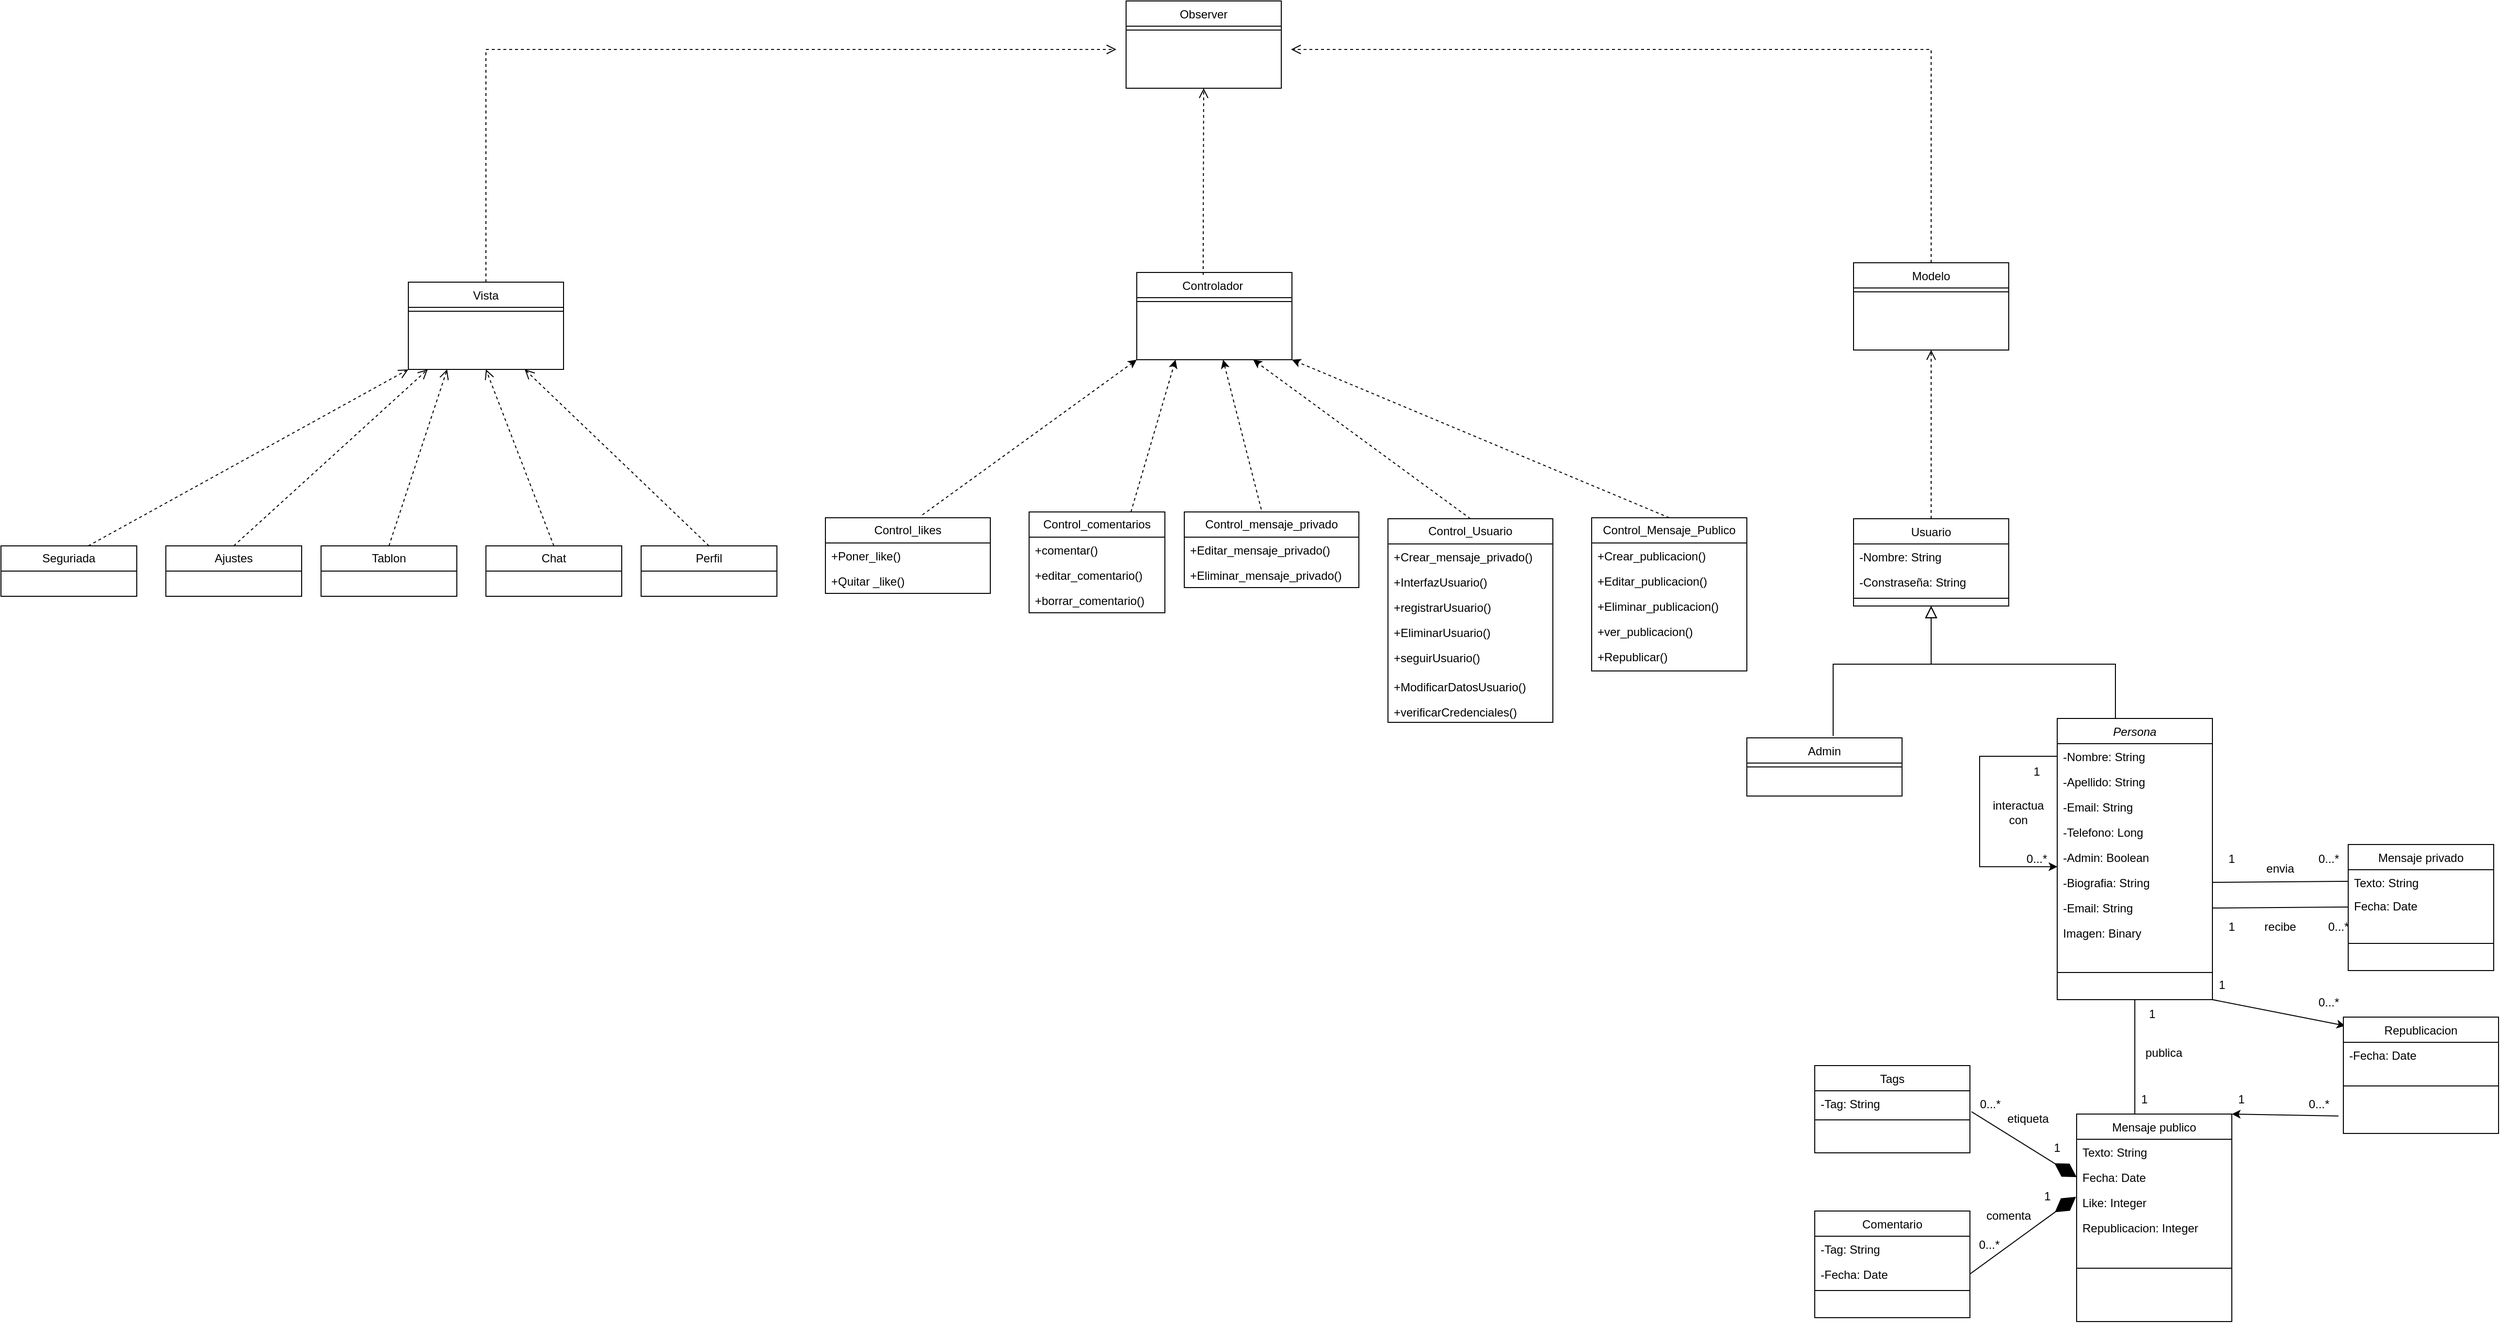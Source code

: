 <mxfile version="21.3.8" type="google">
  <diagram name="Página-1" id="mJh-G_C4_hxRGMQ1LoT5">
    <mxGraphModel grid="1" page="1" gridSize="10" guides="1" tooltips="1" connect="1" arrows="1" fold="1" pageScale="1" pageWidth="827" pageHeight="1169" math="0" shadow="0">
      <root>
        <mxCell id="0" />
        <mxCell id="1" parent="0" />
        <mxCell id="_UQvhlnsIPJq8ZYPG_fb-2" style="rounded=0;orthogonalLoop=1;jettySize=auto;html=1;startArrow=classic;startFill=1;endArrow=none;endFill=0;dashed=1;" edge="1" parent="1" target="my_kkLxKHLTlXuXmod3Y-32">
          <mxGeometry relative="1" as="geometry">
            <mxPoint x="1110" y="-770" as="sourcePoint" />
          </mxGeometry>
        </mxCell>
        <mxCell id="1UPbLHoVu07urVqdPmsa-1" value="Controlador " style="swimlane;fontStyle=0;align=center;verticalAlign=top;childLayout=stackLayout;horizontal=1;startSize=26;horizontalStack=0;resizeParent=1;resizeLast=0;collapsible=1;marginBottom=0;rounded=0;shadow=0;strokeWidth=1;" vertex="1" parent="1">
          <mxGeometry x="1021" y="-860" width="160" height="90" as="geometry">
            <mxRectangle x="580" y="-320" width="160" height="26" as="alternateBounds" />
          </mxGeometry>
        </mxCell>
        <mxCell id="1UPbLHoVu07urVqdPmsa-4" value="" style="line;html=1;strokeWidth=1;align=left;verticalAlign=middle;spacingTop=-1;spacingLeft=3;spacingRight=3;rotatable=0;labelPosition=right;points=[];portConstraint=eastwest;" vertex="1" parent="1UPbLHoVu07urVqdPmsa-1">
          <mxGeometry y="26" width="160" height="8" as="geometry" />
        </mxCell>
        <mxCell id="1UPbLHoVu07urVqdPmsa-5" value="Modelo" style="swimlane;fontStyle=0;align=center;verticalAlign=top;childLayout=stackLayout;horizontal=1;startSize=26;horizontalStack=0;resizeParent=1;resizeLast=0;collapsible=1;marginBottom=0;rounded=0;shadow=0;strokeWidth=1;" vertex="1" parent="1">
          <mxGeometry x="1760" y="-870" width="160" height="90" as="geometry">
            <mxRectangle x="320" y="-320" width="160" height="26" as="alternateBounds" />
          </mxGeometry>
        </mxCell>
        <mxCell id="1UPbLHoVu07urVqdPmsa-8" value="" style="line;html=1;strokeWidth=1;align=left;verticalAlign=middle;spacingTop=-1;spacingLeft=3;spacingRight=3;rotatable=0;labelPosition=right;points=[];portConstraint=eastwest;" vertex="1" parent="1UPbLHoVu07urVqdPmsa-5">
          <mxGeometry y="26" width="160" height="8" as="geometry" />
        </mxCell>
        <mxCell id="q9EmKfXzJTqXkolpjUYO-2" value="Vista" style="swimlane;fontStyle=0;align=center;verticalAlign=top;childLayout=stackLayout;horizontal=1;startSize=26;horizontalStack=0;resizeParent=1;resizeLast=0;collapsible=1;marginBottom=0;rounded=0;shadow=0;strokeWidth=1;" vertex="1" parent="1">
          <mxGeometry x="270" y="-850" width="160" height="90" as="geometry">
            <mxRectangle x="550" y="140" width="160" height="26" as="alternateBounds" />
          </mxGeometry>
        </mxCell>
        <mxCell id="q9EmKfXzJTqXkolpjUYO-5" value="" style="line;html=1;strokeWidth=1;align=left;verticalAlign=middle;spacingTop=-1;spacingLeft=3;spacingRight=3;rotatable=0;labelPosition=right;points=[];portConstraint=eastwest;" vertex="1" parent="q9EmKfXzJTqXkolpjUYO-2">
          <mxGeometry y="26" width="160" height="8" as="geometry" />
        </mxCell>
        <mxCell id="1UPbLHoVu07urVqdPmsa-16" value="Tablon" style="swimlane;fontStyle=0;childLayout=stackLayout;horizontal=1;startSize=26;fillColor=none;horizontalStack=0;resizeParent=1;resizeParentMax=0;resizeLast=0;collapsible=1;marginBottom=0;whiteSpace=wrap;html=1;" vertex="1" parent="1">
          <mxGeometry x="180" y="-578" width="140" height="52" as="geometry" />
        </mxCell>
        <mxCell id="1UPbLHoVu07urVqdPmsa-20" value="Chat" style="swimlane;fontStyle=0;childLayout=stackLayout;horizontal=1;startSize=26;fillColor=none;horizontalStack=0;resizeParent=1;resizeParentMax=0;resizeLast=0;collapsible=1;marginBottom=0;whiteSpace=wrap;html=1;" vertex="1" parent="1">
          <mxGeometry x="350" y="-578" width="140" height="52" as="geometry" />
        </mxCell>
        <mxCell id="1UPbLHoVu07urVqdPmsa-24" value="Perfil" style="swimlane;fontStyle=0;childLayout=stackLayout;horizontal=1;startSize=26;fillColor=none;horizontalStack=0;resizeParent=1;resizeParentMax=0;resizeLast=0;collapsible=1;marginBottom=0;whiteSpace=wrap;html=1;" vertex="1" parent="1">
          <mxGeometry x="510" y="-578" width="140" height="52" as="geometry" />
        </mxCell>
        <mxCell id="1UPbLHoVu07urVqdPmsa-28" value="" style="html=1;verticalAlign=bottom;endArrow=open;dashed=1;endSize=8;elbow=vertical;rounded=0;exitX=0.5;exitY=0;exitDx=0;exitDy=0;entryX=0.75;entryY=1;entryDx=0;entryDy=0;" edge="1" parent="1" source="1UPbLHoVu07urVqdPmsa-24" target="q9EmKfXzJTqXkolpjUYO-2">
          <mxGeometry x="-0.05" y="-11" relative="1" as="geometry">
            <mxPoint x="710" y="-590" as="sourcePoint" />
            <mxPoint x="360" y="-760" as="targetPoint" />
            <mxPoint as="offset" />
          </mxGeometry>
        </mxCell>
        <mxCell id="1UPbLHoVu07urVqdPmsa-29" value="" style="html=1;verticalAlign=bottom;endArrow=open;dashed=1;endSize=8;elbow=vertical;rounded=0;exitX=0.5;exitY=0;exitDx=0;exitDy=0;entryX=0.25;entryY=1;entryDx=0;entryDy=0;" edge="1" parent="1" source="1UPbLHoVu07urVqdPmsa-16" target="q9EmKfXzJTqXkolpjUYO-2">
          <mxGeometry relative="1" as="geometry">
            <mxPoint x="710" y="-590" as="sourcePoint" />
            <mxPoint x="340" y="-760" as="targetPoint" />
          </mxGeometry>
        </mxCell>
        <mxCell id="1UPbLHoVu07urVqdPmsa-30" value="" style="html=1;verticalAlign=bottom;endArrow=open;dashed=1;endSize=8;elbow=vertical;rounded=0;entryX=0.5;entryY=1;entryDx=0;entryDy=0;exitX=0.5;exitY=0;exitDx=0;exitDy=0;" edge="1" parent="1" source="1UPbLHoVu07urVqdPmsa-20" target="q9EmKfXzJTqXkolpjUYO-2">
          <mxGeometry relative="1" as="geometry">
            <mxPoint x="710" y="-590" as="sourcePoint" />
            <mxPoint x="630" y="-590" as="targetPoint" />
          </mxGeometry>
        </mxCell>
        <mxCell id="1UPbLHoVu07urVqdPmsa-31" value="Ajustes" style="swimlane;fontStyle=0;childLayout=stackLayout;horizontal=1;startSize=26;fillColor=none;horizontalStack=0;resizeParent=1;resizeParentMax=0;resizeLast=0;collapsible=1;marginBottom=0;whiteSpace=wrap;html=1;" vertex="1" parent="1">
          <mxGeometry x="20" y="-578" width="140" height="52" as="geometry" />
        </mxCell>
        <mxCell id="1UPbLHoVu07urVqdPmsa-35" value="" style="html=1;verticalAlign=bottom;endArrow=open;dashed=1;endSize=8;elbow=vertical;rounded=0;exitX=0.5;exitY=0;exitDx=0;exitDy=0;" edge="1" parent="1" source="1UPbLHoVu07urVqdPmsa-31">
          <mxGeometry x="0.0" relative="1" as="geometry">
            <mxPoint x="710" y="-590" as="sourcePoint" />
            <mxPoint x="290" y="-760" as="targetPoint" />
            <mxPoint as="offset" />
          </mxGeometry>
        </mxCell>
        <mxCell id="1UPbLHoVu07urVqdPmsa-115" value="Usuario" style="swimlane;fontStyle=0;align=center;verticalAlign=top;childLayout=stackLayout;horizontal=1;startSize=26;horizontalStack=0;resizeParent=1;resizeLast=0;collapsible=1;marginBottom=0;rounded=0;shadow=0;strokeWidth=1;" vertex="1" parent="1">
          <mxGeometry x="1760" y="-606" width="160" height="90" as="geometry">
            <mxRectangle x="550" y="140" width="160" height="26" as="alternateBounds" />
          </mxGeometry>
        </mxCell>
        <mxCell id="1UPbLHoVu07urVqdPmsa-116" value="-Nombre: String" style="text;align=left;verticalAlign=top;spacingLeft=4;spacingRight=4;overflow=hidden;rotatable=0;points=[[0,0.5],[1,0.5]];portConstraint=eastwest;" vertex="1" parent="1UPbLHoVu07urVqdPmsa-115">
          <mxGeometry y="26" width="160" height="26" as="geometry" />
        </mxCell>
        <mxCell id="1UPbLHoVu07urVqdPmsa-117" value="-Constraseña: String" style="text;align=left;verticalAlign=top;spacingLeft=4;spacingRight=4;overflow=hidden;rotatable=0;points=[[0,0.5],[1,0.5]];portConstraint=eastwest;rounded=0;shadow=0;html=0;" vertex="1" parent="1UPbLHoVu07urVqdPmsa-115">
          <mxGeometry y="52" width="160" height="26" as="geometry" />
        </mxCell>
        <mxCell id="1UPbLHoVu07urVqdPmsa-118" value="" style="line;html=1;strokeWidth=1;align=left;verticalAlign=middle;spacingTop=-1;spacingLeft=3;spacingRight=3;rotatable=0;labelPosition=right;points=[];portConstraint=eastwest;" vertex="1" parent="1UPbLHoVu07urVqdPmsa-115">
          <mxGeometry y="78" width="160" height="8" as="geometry" />
        </mxCell>
        <mxCell id="1UPbLHoVu07urVqdPmsa-120" value="" style="html=1;verticalAlign=bottom;endArrow=open;dashed=1;endSize=8;edgeStyle=elbowEdgeStyle;elbow=vertical;curved=0;rounded=0;exitX=0.5;exitY=0;exitDx=0;exitDy=0;" edge="1" parent="1" source="1UPbLHoVu07urVqdPmsa-115">
          <mxGeometry relative="1" as="geometry">
            <mxPoint x="1600" y="-540" as="sourcePoint" />
            <mxPoint x="1840" y="-780" as="targetPoint" />
          </mxGeometry>
        </mxCell>
        <mxCell id="sgyqIZspEKLemj1IkqvJ-2" style="rounded=0;orthogonalLoop=1;jettySize=auto;html=1;exitX=1;exitY=1;exitDx=0;exitDy=0;entryX=0.013;entryY=0.075;entryDx=0;entryDy=0;entryPerimeter=0;" edge="1" parent="1" source="1UPbLHoVu07urVqdPmsa-121" target="1UPbLHoVu07urVqdPmsa-175">
          <mxGeometry relative="1" as="geometry" />
        </mxCell>
        <mxCell id="jJyeZY-O7vn-Lm1w7ied-1" style="edgeStyle=orthogonalEdgeStyle;rounded=0;orthogonalLoop=1;jettySize=auto;html=1;exitX=0.5;exitY=1;exitDx=0;exitDy=0;entryX=0.375;entryY=0.009;entryDx=0;entryDy=0;entryPerimeter=0;endArrow=none;endFill=0;" edge="1" parent="1" source="1UPbLHoVu07urVqdPmsa-121" target="1UPbLHoVu07urVqdPmsa-166">
          <mxGeometry relative="1" as="geometry" />
        </mxCell>
        <mxCell id="1UPbLHoVu07urVqdPmsa-121" value="Persona" style="swimlane;fontStyle=2;align=center;verticalAlign=top;childLayout=stackLayout;horizontal=1;startSize=26;horizontalStack=0;resizeParent=1;resizeLast=0;collapsible=1;marginBottom=0;rounded=0;shadow=0;strokeWidth=1;" vertex="1" parent="1">
          <mxGeometry x="1970" y="-400" width="160" height="290" as="geometry">
            <mxRectangle x="1161" y="256" width="160" height="26" as="alternateBounds" />
          </mxGeometry>
        </mxCell>
        <mxCell id="1UPbLHoVu07urVqdPmsa-122" style="edgeStyle=orthogonalEdgeStyle;rounded=0;orthogonalLoop=1;jettySize=auto;html=1;exitX=0;exitY=0.5;exitDx=0;exitDy=0;entryX=0.001;entryY=0.88;entryDx=0;entryDy=0;entryPerimeter=0;" edge="1" parent="1UPbLHoVu07urVqdPmsa-121" source="1UPbLHoVu07urVqdPmsa-123" target="1UPbLHoVu07urVqdPmsa-127">
          <mxGeometry relative="1" as="geometry">
            <mxPoint x="-81" y="164" as="targetPoint" />
            <Array as="points">
              <mxPoint x="-80" y="39" />
              <mxPoint x="-80" y="153" />
            </Array>
          </mxGeometry>
        </mxCell>
        <mxCell id="1UPbLHoVu07urVqdPmsa-123" value="-Nombre: String" style="text;align=left;verticalAlign=top;spacingLeft=4;spacingRight=4;overflow=hidden;rotatable=0;points=[[0,0.5],[1,0.5]];portConstraint=eastwest;" vertex="1" parent="1UPbLHoVu07urVqdPmsa-121">
          <mxGeometry y="26" width="160" height="26" as="geometry" />
        </mxCell>
        <mxCell id="1UPbLHoVu07urVqdPmsa-124" value="-Apellido: String" style="text;align=left;verticalAlign=top;spacingLeft=4;spacingRight=4;overflow=hidden;rotatable=0;points=[[0,0.5],[1,0.5]];portConstraint=eastwest;rounded=0;shadow=0;html=0;" vertex="1" parent="1UPbLHoVu07urVqdPmsa-121">
          <mxGeometry y="52" width="160" height="26" as="geometry" />
        </mxCell>
        <mxCell id="1UPbLHoVu07urVqdPmsa-125" value="-Email: String" style="text;align=left;verticalAlign=top;spacingLeft=4;spacingRight=4;overflow=hidden;rotatable=0;points=[[0,0.5],[1,0.5]];portConstraint=eastwest;rounded=0;shadow=0;html=0;" vertex="1" parent="1UPbLHoVu07urVqdPmsa-121">
          <mxGeometry y="78" width="160" height="26" as="geometry" />
        </mxCell>
        <mxCell id="1UPbLHoVu07urVqdPmsa-126" value="-Telefono: Long" style="text;align=left;verticalAlign=top;spacingLeft=4;spacingRight=4;overflow=hidden;rotatable=0;points=[[0,0.5],[1,0.5]];portConstraint=eastwest;rounded=0;shadow=0;html=0;" vertex="1" parent="1UPbLHoVu07urVqdPmsa-121">
          <mxGeometry y="104" width="160" height="26" as="geometry" />
        </mxCell>
        <mxCell id="1UPbLHoVu07urVqdPmsa-127" value="-Admin: Boolean" style="text;align=left;verticalAlign=top;spacingLeft=4;spacingRight=4;overflow=hidden;rotatable=0;points=[[0,0.5],[1,0.5]];portConstraint=eastwest;rounded=0;shadow=0;html=0;" vertex="1" parent="1UPbLHoVu07urVqdPmsa-121">
          <mxGeometry y="130" width="160" height="26" as="geometry" />
        </mxCell>
        <mxCell id="1UPbLHoVu07urVqdPmsa-128" value="-Biografia: String" style="text;align=left;verticalAlign=top;spacingLeft=4;spacingRight=4;overflow=hidden;rotatable=0;points=[[0,0.5],[1,0.5]];portConstraint=eastwest;rounded=0;shadow=0;html=0;" vertex="1" parent="1UPbLHoVu07urVqdPmsa-121">
          <mxGeometry y="156" width="160" height="26" as="geometry" />
        </mxCell>
        <mxCell id="1UPbLHoVu07urVqdPmsa-129" value="-Email: String" style="text;align=left;verticalAlign=top;spacingLeft=4;spacingRight=4;overflow=hidden;rotatable=0;points=[[0,0.5],[1,0.5]];portConstraint=eastwest;rounded=0;shadow=0;html=0;" vertex="1" parent="1UPbLHoVu07urVqdPmsa-121">
          <mxGeometry y="182" width="160" height="26" as="geometry" />
        </mxCell>
        <mxCell id="1UPbLHoVu07urVqdPmsa-130" value="Imagen: Binary" style="text;align=left;verticalAlign=top;spacingLeft=4;spacingRight=4;overflow=hidden;rotatable=0;points=[[0,0.5],[1,0.5]];portConstraint=eastwest;rounded=0;shadow=0;html=0;" vertex="1" parent="1UPbLHoVu07urVqdPmsa-121">
          <mxGeometry y="208" width="160" height="26" as="geometry" />
        </mxCell>
        <mxCell id="1UPbLHoVu07urVqdPmsa-131" value="" style="line;html=1;strokeWidth=1;align=left;verticalAlign=middle;spacingTop=-1;spacingLeft=3;spacingRight=3;rotatable=0;labelPosition=right;points=[];portConstraint=eastwest;" vertex="1" parent="1UPbLHoVu07urVqdPmsa-121">
          <mxGeometry y="234" width="160" height="56" as="geometry" />
        </mxCell>
        <mxCell id="1UPbLHoVu07urVqdPmsa-132" value="Admin" style="swimlane;fontStyle=0;align=center;verticalAlign=top;childLayout=stackLayout;horizontal=1;startSize=26;horizontalStack=0;resizeParent=1;resizeLast=0;collapsible=1;marginBottom=0;rounded=0;shadow=0;strokeWidth=1;" vertex="1" parent="1">
          <mxGeometry x="1650" y="-380" width="160" height="60" as="geometry">
            <mxRectangle x="810" y="270" width="160" height="26" as="alternateBounds" />
          </mxGeometry>
        </mxCell>
        <mxCell id="1UPbLHoVu07urVqdPmsa-133" value="" style="line;html=1;strokeWidth=1;align=left;verticalAlign=middle;spacingTop=-1;spacingLeft=3;spacingRight=3;rotatable=0;labelPosition=right;points=[];portConstraint=eastwest;" vertex="1" parent="1UPbLHoVu07urVqdPmsa-132">
          <mxGeometry y="26" width="160" height="8" as="geometry" />
        </mxCell>
        <mxCell id="1UPbLHoVu07urVqdPmsa-134" value="" style="endArrow=block;endSize=10;endFill=0;shadow=0;strokeWidth=1;rounded=0;edgeStyle=elbowEdgeStyle;elbow=vertical;" edge="1" parent="1">
          <mxGeometry width="160" relative="1" as="geometry">
            <mxPoint x="2030" y="-400" as="sourcePoint" />
            <mxPoint x="1840" y="-516" as="targetPoint" />
            <Array as="points">
              <mxPoint x="1940" y="-456" />
            </Array>
          </mxGeometry>
        </mxCell>
        <mxCell id="1UPbLHoVu07urVqdPmsa-135" value="" style="endArrow=block;endSize=10;endFill=0;shadow=0;strokeWidth=1;rounded=0;edgeStyle=elbowEdgeStyle;elbow=vertical;exitX=0.556;exitY=-0.033;exitDx=0;exitDy=0;exitPerimeter=0;" edge="1" parent="1" source="1UPbLHoVu07urVqdPmsa-132">
          <mxGeometry width="160" relative="1" as="geometry">
            <mxPoint x="1740" y="-386" as="sourcePoint" />
            <mxPoint x="1840" y="-516" as="targetPoint" />
            <Array as="points">
              <mxPoint x="1800" y="-456" />
            </Array>
          </mxGeometry>
        </mxCell>
        <mxCell id="1UPbLHoVu07urVqdPmsa-136" value="interactua con" style="text;html=1;strokeColor=none;fillColor=none;align=center;verticalAlign=middle;whiteSpace=wrap;rounded=0;" vertex="1" parent="1">
          <mxGeometry x="1900" y="-318" width="60" height="30" as="geometry" />
        </mxCell>
        <mxCell id="1UPbLHoVu07urVqdPmsa-137" value="0...*" style="text;html=1;strokeColor=none;fillColor=none;align=center;verticalAlign=middle;whiteSpace=wrap;rounded=0;" vertex="1" parent="1">
          <mxGeometry x="1919" y="-270" width="60" height="30" as="geometry" />
        </mxCell>
        <mxCell id="1UPbLHoVu07urVqdPmsa-138" value="1" style="text;html=1;strokeColor=none;fillColor=none;align=center;verticalAlign=middle;whiteSpace=wrap;rounded=0;" vertex="1" parent="1">
          <mxGeometry x="1919" y="-360" width="60" height="30" as="geometry" />
        </mxCell>
        <mxCell id="1UPbLHoVu07urVqdPmsa-156" value="Mensaje privado" style="swimlane;fontStyle=0;align=center;verticalAlign=top;childLayout=stackLayout;horizontal=1;startSize=26;horizontalStack=0;resizeParent=1;resizeLast=0;collapsible=1;marginBottom=0;rounded=0;shadow=0;strokeWidth=1;" vertex="1" parent="1">
          <mxGeometry x="2270" y="-270" width="150" height="130" as="geometry">
            <mxRectangle x="130" y="380" width="160" height="26" as="alternateBounds" />
          </mxGeometry>
        </mxCell>
        <mxCell id="1UPbLHoVu07urVqdPmsa-157" value="Texto: String" style="text;align=left;verticalAlign=top;spacingLeft=4;spacingRight=4;overflow=hidden;rotatable=0;points=[[0,0.5],[1,0.5]];portConstraint=eastwest;" vertex="1" parent="1UPbLHoVu07urVqdPmsa-156">
          <mxGeometry y="26" width="150" height="24" as="geometry" />
        </mxCell>
        <mxCell id="1UPbLHoVu07urVqdPmsa-158" value="Fecha: Date" style="text;align=left;verticalAlign=top;spacingLeft=4;spacingRight=4;overflow=hidden;rotatable=0;points=[[0,0.5],[1,0.5]];portConstraint=eastwest;" vertex="1" parent="1UPbLHoVu07urVqdPmsa-156">
          <mxGeometry y="50" width="150" height="24" as="geometry" />
        </mxCell>
        <mxCell id="1UPbLHoVu07urVqdPmsa-159" value="" style="line;html=1;strokeWidth=1;align=left;verticalAlign=middle;spacingTop=-1;spacingLeft=3;spacingRight=3;rotatable=0;labelPosition=right;points=[];portConstraint=eastwest;" vertex="1" parent="1UPbLHoVu07urVqdPmsa-156">
          <mxGeometry y="74" width="150" height="56" as="geometry" />
        </mxCell>
        <mxCell id="1UPbLHoVu07urVqdPmsa-161" value="1" style="text;html=1;strokeColor=none;fillColor=none;align=center;verticalAlign=middle;whiteSpace=wrap;rounded=0;" vertex="1" parent="1">
          <mxGeometry x="2120" y="-270" width="60" height="30" as="geometry" />
        </mxCell>
        <mxCell id="1UPbLHoVu07urVqdPmsa-165" value="0...*" style="text;html=1;strokeColor=none;fillColor=none;align=center;verticalAlign=middle;whiteSpace=wrap;rounded=0;" vertex="1" parent="1">
          <mxGeometry x="2220" y="-270" width="60" height="30" as="geometry" />
        </mxCell>
        <mxCell id="sgyqIZspEKLemj1IkqvJ-3" style="rounded=0;orthogonalLoop=1;jettySize=auto;html=1;entryX=1;entryY=0;entryDx=0;entryDy=0;" edge="1" parent="1" target="1UPbLHoVu07urVqdPmsa-166">
          <mxGeometry relative="1" as="geometry">
            <mxPoint x="2260" y="10" as="sourcePoint" />
            <mxPoint x="2140" y="10" as="targetPoint" />
          </mxGeometry>
        </mxCell>
        <mxCell id="1UPbLHoVu07urVqdPmsa-166" value="Mensaje publico" style="swimlane;fontStyle=0;align=center;verticalAlign=top;childLayout=stackLayout;horizontal=1;startSize=26;horizontalStack=0;resizeParent=1;resizeLast=0;collapsible=1;marginBottom=0;rounded=0;shadow=0;strokeWidth=1;" vertex="1" parent="1">
          <mxGeometry x="1990" y="8" width="160" height="214" as="geometry">
            <mxRectangle x="360" y="410" width="170" height="26" as="alternateBounds" />
          </mxGeometry>
        </mxCell>
        <mxCell id="1UPbLHoVu07urVqdPmsa-167" value="Texto: String" style="text;align=left;verticalAlign=top;spacingLeft=4;spacingRight=4;overflow=hidden;rotatable=0;points=[[0,0.5],[1,0.5]];portConstraint=eastwest;" vertex="1" parent="1UPbLHoVu07urVqdPmsa-166">
          <mxGeometry y="26" width="160" height="26" as="geometry" />
        </mxCell>
        <mxCell id="1UPbLHoVu07urVqdPmsa-168" value="Fecha: Date" style="text;align=left;verticalAlign=top;spacingLeft=4;spacingRight=4;overflow=hidden;rotatable=0;points=[[0,0.5],[1,0.5]];portConstraint=eastwest;rounded=0;shadow=0;html=0;" vertex="1" parent="1UPbLHoVu07urVqdPmsa-166">
          <mxGeometry y="52" width="160" height="26" as="geometry" />
        </mxCell>
        <mxCell id="1UPbLHoVu07urVqdPmsa-169" value="Like: Integer" style="text;align=left;verticalAlign=top;spacingLeft=4;spacingRight=4;overflow=hidden;rotatable=0;points=[[0,0.5],[1,0.5]];portConstraint=eastwest;rounded=0;shadow=0;html=0;" vertex="1" parent="1UPbLHoVu07urVqdPmsa-166">
          <mxGeometry y="78" width="160" height="26" as="geometry" />
        </mxCell>
        <mxCell id="1UPbLHoVu07urVqdPmsa-170" value="Republicacion: Integer" style="text;align=left;verticalAlign=top;spacingLeft=4;spacingRight=4;overflow=hidden;rotatable=0;points=[[0,0.5],[1,0.5]];portConstraint=eastwest;rounded=0;shadow=0;html=0;" vertex="1" parent="1UPbLHoVu07urVqdPmsa-166">
          <mxGeometry y="104" width="160" height="26" as="geometry" />
        </mxCell>
        <mxCell id="1UPbLHoVu07urVqdPmsa-171" value="" style="line;html=1;strokeWidth=1;align=left;verticalAlign=middle;spacingTop=-1;spacingLeft=3;spacingRight=3;rotatable=0;labelPosition=right;points=[];portConstraint=eastwest;" vertex="1" parent="1UPbLHoVu07urVqdPmsa-166">
          <mxGeometry y="130" width="160" height="58" as="geometry" />
        </mxCell>
        <mxCell id="1UPbLHoVu07urVqdPmsa-172" value="Tags" style="swimlane;fontStyle=0;align=center;verticalAlign=top;childLayout=stackLayout;horizontal=1;startSize=26;horizontalStack=0;resizeParent=1;resizeLast=0;collapsible=1;marginBottom=0;rounded=0;shadow=0;strokeWidth=1;" vertex="1" parent="1">
          <mxGeometry x="1720" y="-42" width="160" height="90" as="geometry">
            <mxRectangle x="110" y="430" width="160" height="26" as="alternateBounds" />
          </mxGeometry>
        </mxCell>
        <mxCell id="1UPbLHoVu07urVqdPmsa-173" value="-Tag: String" style="text;align=left;verticalAlign=top;spacingLeft=4;spacingRight=4;overflow=hidden;rotatable=0;points=[[0,0.5],[1,0.5]];portConstraint=eastwest;" vertex="1" parent="1UPbLHoVu07urVqdPmsa-172">
          <mxGeometry y="26" width="160" height="26" as="geometry" />
        </mxCell>
        <mxCell id="1UPbLHoVu07urVqdPmsa-174" value="" style="line;html=1;strokeWidth=1;align=left;verticalAlign=middle;spacingTop=-1;spacingLeft=3;spacingRight=3;rotatable=0;labelPosition=right;points=[];portConstraint=eastwest;" vertex="1" parent="1UPbLHoVu07urVqdPmsa-172">
          <mxGeometry y="52" width="160" height="8" as="geometry" />
        </mxCell>
        <mxCell id="1UPbLHoVu07urVqdPmsa-175" value="Republicacion" style="swimlane;fontStyle=0;align=center;verticalAlign=top;childLayout=stackLayout;horizontal=1;startSize=26;horizontalStack=0;resizeParent=1;resizeLast=0;collapsible=1;marginBottom=0;rounded=0;shadow=0;strokeWidth=1;" vertex="1" parent="1">
          <mxGeometry x="2265" y="-92" width="160" height="120" as="geometry">
            <mxRectangle x="550" y="140" width="160" height="26" as="alternateBounds" />
          </mxGeometry>
        </mxCell>
        <mxCell id="1UPbLHoVu07urVqdPmsa-176" value="-Fecha: Date" style="text;align=left;verticalAlign=top;spacingLeft=4;spacingRight=4;overflow=hidden;rotatable=0;points=[[0,0.5],[1,0.5]];portConstraint=eastwest;" vertex="1" parent="1UPbLHoVu07urVqdPmsa-175">
          <mxGeometry y="26" width="160" height="26" as="geometry" />
        </mxCell>
        <mxCell id="1UPbLHoVu07urVqdPmsa-177" value="" style="line;html=1;strokeWidth=1;align=left;verticalAlign=middle;spacingTop=-1;spacingLeft=3;spacingRight=3;rotatable=0;labelPosition=right;points=[];portConstraint=eastwest;" vertex="1" parent="1UPbLHoVu07urVqdPmsa-175">
          <mxGeometry y="52" width="160" height="38" as="geometry" />
        </mxCell>
        <mxCell id="1UPbLHoVu07urVqdPmsa-180" value="Comentario" style="swimlane;fontStyle=0;align=center;verticalAlign=top;childLayout=stackLayout;horizontal=1;startSize=26;horizontalStack=0;resizeParent=1;resizeLast=0;collapsible=1;marginBottom=0;rounded=0;shadow=0;strokeWidth=1;" vertex="1" parent="1">
          <mxGeometry x="1720" y="108" width="160" height="110" as="geometry">
            <mxRectangle x="110" y="430" width="160" height="26" as="alternateBounds" />
          </mxGeometry>
        </mxCell>
        <mxCell id="1UPbLHoVu07urVqdPmsa-181" value="-Tag: String" style="text;align=left;verticalAlign=top;spacingLeft=4;spacingRight=4;overflow=hidden;rotatable=0;points=[[0,0.5],[1,0.5]];portConstraint=eastwest;" vertex="1" parent="1UPbLHoVu07urVqdPmsa-180">
          <mxGeometry y="26" width="160" height="26" as="geometry" />
        </mxCell>
        <mxCell id="1UPbLHoVu07urVqdPmsa-182" value="-Fecha: Date" style="text;align=left;verticalAlign=top;spacingLeft=4;spacingRight=4;overflow=hidden;rotatable=0;points=[[0,0.5],[1,0.5]];portConstraint=eastwest;" vertex="1" parent="1UPbLHoVu07urVqdPmsa-180">
          <mxGeometry y="52" width="160" height="26" as="geometry" />
        </mxCell>
        <mxCell id="1UPbLHoVu07urVqdPmsa-183" value="" style="line;html=1;strokeWidth=1;align=left;verticalAlign=middle;spacingTop=-1;spacingLeft=3;spacingRight=3;rotatable=0;labelPosition=right;points=[];portConstraint=eastwest;" vertex="1" parent="1UPbLHoVu07urVqdPmsa-180">
          <mxGeometry y="78" width="160" height="8" as="geometry" />
        </mxCell>
        <mxCell id="1UPbLHoVu07urVqdPmsa-184" value="" style="endArrow=diamondThin;endFill=1;endSize=24;html=1;rounded=0;entryX=0;entryY=0.5;entryDx=0;entryDy=0;exitX=1.01;exitY=0.829;exitDx=0;exitDy=0;exitPerimeter=0;" edge="1" parent="1" source="1UPbLHoVu07urVqdPmsa-173" target="1UPbLHoVu07urVqdPmsa-168">
          <mxGeometry width="160" relative="1" as="geometry">
            <mxPoint x="1800" y="38" as="sourcePoint" />
            <mxPoint x="1960" y="38" as="targetPoint" />
          </mxGeometry>
        </mxCell>
        <mxCell id="1UPbLHoVu07urVqdPmsa-185" value="" style="endArrow=diamondThin;endFill=1;endSize=24;html=1;rounded=0;entryX=-0.004;entryY=0.284;entryDx=0;entryDy=0;entryPerimeter=0;exitX=1;exitY=0.5;exitDx=0;exitDy=0;" edge="1" parent="1" source="1UPbLHoVu07urVqdPmsa-182" target="1UPbLHoVu07urVqdPmsa-169">
          <mxGeometry width="160" relative="1" as="geometry">
            <mxPoint x="1800" y="38" as="sourcePoint" />
            <mxPoint x="1960" y="38" as="targetPoint" />
          </mxGeometry>
        </mxCell>
        <mxCell id="1UPbLHoVu07urVqdPmsa-186" value="etiqueta" style="text;html=1;strokeColor=none;fillColor=none;align=center;verticalAlign=middle;whiteSpace=wrap;rounded=0;" vertex="1" parent="1">
          <mxGeometry x="1910" y="-2" width="60" height="30" as="geometry" />
        </mxCell>
        <mxCell id="1UPbLHoVu07urVqdPmsa-187" value="comenta" style="text;html=1;strokeColor=none;fillColor=none;align=center;verticalAlign=middle;whiteSpace=wrap;rounded=0;" vertex="1" parent="1">
          <mxGeometry x="1890" y="98" width="60" height="30" as="geometry" />
        </mxCell>
        <mxCell id="1UPbLHoVu07urVqdPmsa-189" value="0...*" style="text;html=1;strokeColor=none;fillColor=none;align=center;verticalAlign=middle;whiteSpace=wrap;rounded=0;" vertex="1" parent="1">
          <mxGeometry x="2220" y="-122" width="60" height="30" as="geometry" />
        </mxCell>
        <mxCell id="1UPbLHoVu07urVqdPmsa-190" value="0...*" style="text;html=1;strokeColor=none;fillColor=none;align=center;verticalAlign=middle;whiteSpace=wrap;rounded=0;" vertex="1" parent="1">
          <mxGeometry x="2210" y="-17" width="60" height="30" as="geometry" />
        </mxCell>
        <mxCell id="1UPbLHoVu07urVqdPmsa-192" value="1" style="text;html=1;strokeColor=none;fillColor=none;align=center;verticalAlign=middle;whiteSpace=wrap;rounded=0;" vertex="1" parent="1">
          <mxGeometry x="1940" y="28" width="60" height="30" as="geometry" />
        </mxCell>
        <mxCell id="1UPbLHoVu07urVqdPmsa-193" value="0...*" style="text;html=1;strokeColor=none;fillColor=none;align=center;verticalAlign=middle;whiteSpace=wrap;rounded=0;" vertex="1" parent="1">
          <mxGeometry x="1871" y="-17" width="60" height="30" as="geometry" />
        </mxCell>
        <mxCell id="1UPbLHoVu07urVqdPmsa-194" value="1" style="text;html=1;strokeColor=none;fillColor=none;align=center;verticalAlign=middle;whiteSpace=wrap;rounded=0;" vertex="1" parent="1">
          <mxGeometry x="1930" y="78" width="60" height="30" as="geometry" />
        </mxCell>
        <mxCell id="1UPbLHoVu07urVqdPmsa-195" value="0...*" style="text;html=1;strokeColor=none;fillColor=none;align=center;verticalAlign=middle;whiteSpace=wrap;rounded=0;" vertex="1" parent="1">
          <mxGeometry x="1870" y="128" width="60" height="30" as="geometry" />
        </mxCell>
        <mxCell id="1UPbLHoVu07urVqdPmsa-197" value="Observer" style="swimlane;fontStyle=0;align=center;verticalAlign=top;childLayout=stackLayout;horizontal=1;startSize=26;horizontalStack=0;resizeParent=1;resizeLast=0;collapsible=1;marginBottom=0;rounded=0;shadow=0;strokeWidth=1;" vertex="1" parent="1">
          <mxGeometry x="1010" y="-1140" width="160" height="90" as="geometry">
            <mxRectangle x="320" y="-320" width="160" height="26" as="alternateBounds" />
          </mxGeometry>
        </mxCell>
        <mxCell id="1UPbLHoVu07urVqdPmsa-200" value="" style="line;html=1;strokeWidth=1;align=left;verticalAlign=middle;spacingTop=-1;spacingLeft=3;spacingRight=3;rotatable=0;labelPosition=right;points=[];portConstraint=eastwest;" vertex="1" parent="1UPbLHoVu07urVqdPmsa-197">
          <mxGeometry y="26" width="160" height="8" as="geometry" />
        </mxCell>
        <mxCell id="1UPbLHoVu07urVqdPmsa-202" value="" style="html=1;verticalAlign=bottom;endArrow=open;dashed=1;endSize=8;edgeStyle=elbowEdgeStyle;elbow=vertical;curved=0;rounded=0;exitX=0.428;exitY=0.028;exitDx=0;exitDy=0;entryX=0.5;entryY=1;entryDx=0;entryDy=0;exitPerimeter=0;" edge="1" parent="1" source="1UPbLHoVu07urVqdPmsa-1" target="1UPbLHoVu07urVqdPmsa-197">
          <mxGeometry relative="1" as="geometry">
            <mxPoint x="1050" y="-1110" as="sourcePoint" />
            <mxPoint x="980" y="-1050" as="targetPoint" />
            <Array as="points">
              <mxPoint x="1090" y="-880" />
              <mxPoint x="1090" y="-900" />
              <mxPoint x="1080" y="-930" />
              <mxPoint x="1090" y="-980" />
              <mxPoint x="1120" y="-1000" />
              <mxPoint x="1010" y="-950" />
              <mxPoint x="1140" y="-1040" />
              <mxPoint x="1280" y="-1233" />
            </Array>
          </mxGeometry>
        </mxCell>
        <mxCell id="1UPbLHoVu07urVqdPmsa-205" value="" style="html=1;verticalAlign=bottom;endArrow=open;dashed=1;endSize=8;edgeStyle=elbowEdgeStyle;elbow=vertical;curved=0;rounded=0;exitX=0.5;exitY=0;exitDx=0;exitDy=0;" edge="1" parent="1" source="1UPbLHoVu07urVqdPmsa-5">
          <mxGeometry relative="1" as="geometry">
            <mxPoint x="2630" y="-1020" as="sourcePoint" />
            <mxPoint x="1180" y="-1090" as="targetPoint" />
            <Array as="points">
              <mxPoint x="1210" y="-1090" />
              <mxPoint x="1490" y="-1075" />
            </Array>
          </mxGeometry>
        </mxCell>
        <mxCell id="1UPbLHoVu07urVqdPmsa-207" value="" style="html=1;verticalAlign=bottom;endArrow=open;dashed=1;endSize=8;edgeStyle=elbowEdgeStyle;elbow=vertical;curved=0;rounded=0;exitX=0.5;exitY=0;exitDx=0;exitDy=0;" edge="1" parent="1" source="q9EmKfXzJTqXkolpjUYO-2">
          <mxGeometry relative="1" as="geometry">
            <mxPoint x="410" y="-1130" as="sourcePoint" />
            <mxPoint x="1000" y="-1090" as="targetPoint" />
            <Array as="points">
              <mxPoint x="570" y="-1090" />
              <mxPoint x="550" y="-1110" />
            </Array>
          </mxGeometry>
        </mxCell>
        <mxCell id="Gjvgy17NtuuGxw5-M8Zm-2" value="1" style="text;html=1;strokeColor=none;fillColor=none;align=center;verticalAlign=middle;whiteSpace=wrap;rounded=0;" vertex="1" parent="1">
          <mxGeometry x="2110" y="-140" width="60" height="30" as="geometry" />
        </mxCell>
        <mxCell id="Gjvgy17NtuuGxw5-M8Zm-3" value="1" style="text;html=1;strokeColor=none;fillColor=none;align=center;verticalAlign=middle;whiteSpace=wrap;rounded=0;" vertex="1" parent="1">
          <mxGeometry x="2130" y="-22" width="60" height="30" as="geometry" />
        </mxCell>
        <mxCell id="Gjvgy17NtuuGxw5-M8Zm-4" value="envia" style="text;html=1;strokeColor=none;fillColor=none;align=center;verticalAlign=middle;whiteSpace=wrap;rounded=0;" vertex="1" parent="1">
          <mxGeometry x="2170" y="-260" width="60" height="30" as="geometry" />
        </mxCell>
        <mxCell id="Gjvgy17NtuuGxw5-M8Zm-5" value="1" style="text;html=1;strokeColor=none;fillColor=none;align=center;verticalAlign=middle;whiteSpace=wrap;rounded=0;" vertex="1" parent="1">
          <mxGeometry x="2120" y="-200" width="60" height="30" as="geometry" />
        </mxCell>
        <mxCell id="Gjvgy17NtuuGxw5-M8Zm-6" value="recibe" style="text;html=1;strokeColor=none;fillColor=none;align=center;verticalAlign=middle;whiteSpace=wrap;rounded=0;" vertex="1" parent="1">
          <mxGeometry x="2170" y="-200" width="60" height="30" as="geometry" />
        </mxCell>
        <mxCell id="Gjvgy17NtuuGxw5-M8Zm-10" value="" style="endArrow=none;html=1;rounded=0;entryX=0;entryY=0.5;entryDx=0;entryDy=0;exitX=1;exitY=0.5;exitDx=0;exitDy=0;" edge="1" parent="1" source="1UPbLHoVu07urVqdPmsa-128" target="1UPbLHoVu07urVqdPmsa-157">
          <mxGeometry width="50" height="50" relative="1" as="geometry">
            <mxPoint x="2000" y="-190" as="sourcePoint" />
            <mxPoint x="2050" y="-240" as="targetPoint" />
          </mxGeometry>
        </mxCell>
        <mxCell id="Gjvgy17NtuuGxw5-M8Zm-11" value="" style="endArrow=none;html=1;rounded=0;entryX=0;entryY=0.5;entryDx=0;entryDy=0;exitX=1;exitY=0.5;exitDx=0;exitDy=0;" edge="1" parent="1">
          <mxGeometry width="50" height="50" relative="1" as="geometry">
            <mxPoint x="2130" y="-204.5" as="sourcePoint" />
            <mxPoint x="2270" y="-205.5" as="targetPoint" />
          </mxGeometry>
        </mxCell>
        <mxCell id="Gjvgy17NtuuGxw5-M8Zm-12" value="0...*" style="text;html=1;strokeColor=none;fillColor=none;align=center;verticalAlign=middle;whiteSpace=wrap;rounded=0;" vertex="1" parent="1">
          <mxGeometry x="2230" y="-200" width="60" height="30" as="geometry" />
        </mxCell>
        <mxCell id="my_kkLxKHLTlXuXmod3Y-14" style="rounded=0;orthogonalLoop=1;jettySize=auto;html=1;exitX=0.5;exitY=0;exitDx=0;exitDy=0;entryX=0.75;entryY=1;entryDx=0;entryDy=0;dashed=1;" edge="1" parent="1" source="my_kkLxKHLTlXuXmod3Y-1" target="1UPbLHoVu07urVqdPmsa-1">
          <mxGeometry relative="1" as="geometry" />
        </mxCell>
        <mxCell id="my_kkLxKHLTlXuXmod3Y-1" value="Control_Usuario" style="swimlane;fontStyle=0;childLayout=stackLayout;horizontal=1;startSize=26;fillColor=none;horizontalStack=0;resizeParent=1;resizeParentMax=0;resizeLast=0;collapsible=1;marginBottom=0;whiteSpace=wrap;html=1;" vertex="1" parent="1">
          <mxGeometry x="1280" y="-606" width="170" height="210" as="geometry" />
        </mxCell>
        <mxCell id="my_kkLxKHLTlXuXmod3Y-33" value="+Crear_mensaje_privado()        " style="text;strokeColor=none;fillColor=none;align=left;verticalAlign=top;spacingLeft=4;spacingRight=4;overflow=hidden;rotatable=0;points=[[0,0.5],[1,0.5]];portConstraint=eastwest;whiteSpace=wrap;html=1;" vertex="1" parent="my_kkLxKHLTlXuXmod3Y-1">
          <mxGeometry y="26" width="170" height="26" as="geometry" />
        </mxCell>
        <mxCell id="my_kkLxKHLTlXuXmod3Y-2" value="+InterfazUsuario()        " style="text;strokeColor=none;fillColor=none;align=left;verticalAlign=top;spacingLeft=4;spacingRight=4;overflow=hidden;rotatable=0;points=[[0,0.5],[1,0.5]];portConstraint=eastwest;whiteSpace=wrap;html=1;" vertex="1" parent="my_kkLxKHLTlXuXmod3Y-1">
          <mxGeometry y="52" width="170" height="26" as="geometry" />
        </mxCell>
        <mxCell id="my_kkLxKHLTlXuXmod3Y-15" value="+registrarUsuario()        " style="text;strokeColor=none;fillColor=none;align=left;verticalAlign=top;spacingLeft=4;spacingRight=4;overflow=hidden;rotatable=0;points=[[0,0.5],[1,0.5]];portConstraint=eastwest;whiteSpace=wrap;html=1;" vertex="1" parent="my_kkLxKHLTlXuXmod3Y-1">
          <mxGeometry y="78" width="170" height="26" as="geometry" />
        </mxCell>
        <mxCell id="my_kkLxKHLTlXuXmod3Y-22" value="+EliminarUsuario()        " style="text;strokeColor=none;fillColor=none;align=left;verticalAlign=top;spacingLeft=4;spacingRight=4;overflow=hidden;rotatable=0;points=[[0,0.5],[1,0.5]];portConstraint=eastwest;whiteSpace=wrap;html=1;" vertex="1" parent="my_kkLxKHLTlXuXmod3Y-1">
          <mxGeometry y="104" width="170" height="26" as="geometry" />
        </mxCell>
        <mxCell id="1UPbLHoVu07urVqdPmsa-144" value="+seguirUsuario()" style="text;strokeColor=none;fillColor=none;align=left;verticalAlign=top;spacingLeft=4;spacingRight=4;overflow=hidden;rotatable=0;points=[[0,0.5],[1,0.5]];portConstraint=eastwest;whiteSpace=wrap;html=1;" vertex="1" parent="my_kkLxKHLTlXuXmod3Y-1">
          <mxGeometry y="130" width="170" height="30" as="geometry" />
        </mxCell>
        <mxCell id="my_kkLxKHLTlXuXmod3Y-21" value="+ModificarDatosUsuario()        " style="text;strokeColor=none;fillColor=none;align=left;verticalAlign=top;spacingLeft=4;spacingRight=4;overflow=hidden;rotatable=0;points=[[0,0.5],[1,0.5]];portConstraint=eastwest;whiteSpace=wrap;html=1;" vertex="1" parent="my_kkLxKHLTlXuXmod3Y-1">
          <mxGeometry y="160" width="170" height="50" as="geometry" />
        </mxCell>
        <mxCell id="my_kkLxKHLTlXuXmod3Y-39" style="rounded=0;orthogonalLoop=1;jettySize=auto;html=1;exitX=0.5;exitY=0;exitDx=0;exitDy=0;entryX=1;entryY=1;entryDx=0;entryDy=0;dashed=1;" edge="1" parent="1" source="my_kkLxKHLTlXuXmod3Y-24" target="1UPbLHoVu07urVqdPmsa-1">
          <mxGeometry relative="1" as="geometry">
            <mxPoint x="1160.0" y="-770" as="targetPoint" />
          </mxGeometry>
        </mxCell>
        <mxCell id="my_kkLxKHLTlXuXmod3Y-24" value="Control_Mensaje_Publico" style="swimlane;fontStyle=0;childLayout=stackLayout;horizontal=1;startSize=26;fillColor=none;horizontalStack=0;resizeParent=1;resizeParentMax=0;resizeLast=0;collapsible=1;marginBottom=0;whiteSpace=wrap;html=1;" vertex="1" parent="1">
          <mxGeometry x="1490" y="-607" width="160" height="158" as="geometry" />
        </mxCell>
        <mxCell id="my_kkLxKHLTlXuXmod3Y-25" value="+Crear_publicacion()        " style="text;strokeColor=none;fillColor=none;align=left;verticalAlign=top;spacingLeft=4;spacingRight=4;overflow=hidden;rotatable=0;points=[[0,0.5],[1,0.5]];portConstraint=eastwest;whiteSpace=wrap;html=1;" vertex="1" parent="my_kkLxKHLTlXuXmod3Y-24">
          <mxGeometry y="26" width="160" height="26" as="geometry" />
        </mxCell>
        <mxCell id="my_kkLxKHLTlXuXmod3Y-26" value="+Editar_publicacion()        " style="text;strokeColor=none;fillColor=none;align=left;verticalAlign=top;spacingLeft=4;spacingRight=4;overflow=hidden;rotatable=0;points=[[0,0.5],[1,0.5]];portConstraint=eastwest;whiteSpace=wrap;html=1;" vertex="1" parent="my_kkLxKHLTlXuXmod3Y-24">
          <mxGeometry y="52" width="160" height="26" as="geometry" />
        </mxCell>
        <mxCell id="my_kkLxKHLTlXuXmod3Y-27" value="+Eliminar_publicacion()        " style="text;strokeColor=none;fillColor=none;align=left;verticalAlign=top;spacingLeft=4;spacingRight=4;overflow=hidden;rotatable=0;points=[[0,0.5],[1,0.5]];portConstraint=eastwest;whiteSpace=wrap;html=1;" vertex="1" parent="my_kkLxKHLTlXuXmod3Y-24">
          <mxGeometry y="78" width="160" height="26" as="geometry" />
        </mxCell>
        <mxCell id="my_kkLxKHLTlXuXmod3Y-28" value="+ver_publicacion()        " style="text;strokeColor=none;fillColor=none;align=left;verticalAlign=top;spacingLeft=4;spacingRight=4;overflow=hidden;rotatable=0;points=[[0,0.5],[1,0.5]];portConstraint=eastwest;whiteSpace=wrap;html=1;" vertex="1" parent="my_kkLxKHLTlXuXmod3Y-24">
          <mxGeometry y="104" width="160" height="26" as="geometry" />
        </mxCell>
        <mxCell id="my_kkLxKHLTlXuXmod3Y-49" value="+Republicar()" style="text;strokeColor=none;fillColor=none;align=left;verticalAlign=top;spacingLeft=4;spacingRight=4;overflow=hidden;rotatable=0;points=[[0,0.5],[1,0.5]];portConstraint=eastwest;whiteSpace=wrap;html=1;" vertex="1" parent="my_kkLxKHLTlXuXmod3Y-24">
          <mxGeometry y="130" width="160" height="28" as="geometry" />
        </mxCell>
        <mxCell id="my_kkLxKHLTlXuXmod3Y-32" value="Control_mensaje_privado" style="swimlane;fontStyle=0;childLayout=stackLayout;horizontal=1;startSize=26;fillColor=none;horizontalStack=0;resizeParent=1;resizeParentMax=0;resizeLast=0;collapsible=1;marginBottom=0;whiteSpace=wrap;html=1;" vertex="1" parent="1">
          <mxGeometry x="1070" y="-613" width="180" height="78" as="geometry" />
        </mxCell>
        <mxCell id="my_kkLxKHLTlXuXmod3Y-34" value="+Editar_mensaje_privado()        " style="text;strokeColor=none;fillColor=none;align=left;verticalAlign=top;spacingLeft=4;spacingRight=4;overflow=hidden;rotatable=0;points=[[0,0.5],[1,0.5]];portConstraint=eastwest;whiteSpace=wrap;html=1;" vertex="1" parent="my_kkLxKHLTlXuXmod3Y-32">
          <mxGeometry y="26" width="180" height="26" as="geometry" />
        </mxCell>
        <mxCell id="my_kkLxKHLTlXuXmod3Y-35" value="+Eliminar_mensaje_privado()        " style="text;strokeColor=none;fillColor=none;align=left;verticalAlign=top;spacingLeft=4;spacingRight=4;overflow=hidden;rotatable=0;points=[[0,0.5],[1,0.5]];portConstraint=eastwest;whiteSpace=wrap;html=1;" vertex="1" parent="my_kkLxKHLTlXuXmod3Y-32">
          <mxGeometry y="52" width="180" height="26" as="geometry" />
        </mxCell>
        <mxCell id="_UQvhlnsIPJq8ZYPG_fb-3" style="rounded=0;orthogonalLoop=1;jettySize=auto;html=1;exitX=0.75;exitY=0;exitDx=0;exitDy=0;entryX=0.25;entryY=1;entryDx=0;entryDy=0;dashed=1;" edge="1" parent="1" source="my_kkLxKHLTlXuXmod3Y-40" target="1UPbLHoVu07urVqdPmsa-1">
          <mxGeometry relative="1" as="geometry" />
        </mxCell>
        <mxCell id="my_kkLxKHLTlXuXmod3Y-40" value="Control_comentarios" style="swimlane;fontStyle=0;childLayout=stackLayout;horizontal=1;startSize=26;fillColor=none;horizontalStack=0;resizeParent=1;resizeParentMax=0;resizeLast=0;collapsible=1;marginBottom=0;whiteSpace=wrap;html=1;" vertex="1" parent="1">
          <mxGeometry x="910" y="-613" width="140" height="104" as="geometry" />
        </mxCell>
        <mxCell id="my_kkLxKHLTlXuXmod3Y-45" value="+comentar()        " style="text;strokeColor=none;fillColor=none;align=left;verticalAlign=top;spacingLeft=4;spacingRight=4;overflow=hidden;rotatable=0;points=[[0,0.5],[1,0.5]];portConstraint=eastwest;whiteSpace=wrap;html=1;" vertex="1" parent="my_kkLxKHLTlXuXmod3Y-40">
          <mxGeometry y="26" width="140" height="26" as="geometry" />
        </mxCell>
        <mxCell id="my_kkLxKHLTlXuXmod3Y-46" value="+editar_comentario()        " style="text;strokeColor=none;fillColor=none;align=left;verticalAlign=top;spacingLeft=4;spacingRight=4;overflow=hidden;rotatable=0;points=[[0,0.5],[1,0.5]];portConstraint=eastwest;whiteSpace=wrap;html=1;" vertex="1" parent="my_kkLxKHLTlXuXmod3Y-40">
          <mxGeometry y="52" width="140" height="26" as="geometry" />
        </mxCell>
        <mxCell id="my_kkLxKHLTlXuXmod3Y-41" value="+borrar_comentario()        " style="text;strokeColor=none;fillColor=none;align=left;verticalAlign=top;spacingLeft=4;spacingRight=4;overflow=hidden;rotatable=0;points=[[0,0.5],[1,0.5]];portConstraint=eastwest;whiteSpace=wrap;html=1;" vertex="1" parent="my_kkLxKHLTlXuXmod3Y-40">
          <mxGeometry y="78" width="140" height="26" as="geometry" />
        </mxCell>
        <mxCell id="EJdMXx1NA9mP5QPKAWZK-1" value="Control_likes" style="swimlane;fontStyle=0;childLayout=stackLayout;horizontal=1;startSize=26;fillColor=none;horizontalStack=0;resizeParent=1;resizeParentMax=0;resizeLast=0;collapsible=1;marginBottom=0;whiteSpace=wrap;html=1;" vertex="1" parent="1">
          <mxGeometry x="700" y="-607" width="170" height="78" as="geometry" />
        </mxCell>
        <mxCell id="EJdMXx1NA9mP5QPKAWZK-2" value="+Poner_like()" style="text;strokeColor=none;fillColor=none;align=left;verticalAlign=top;spacingLeft=4;spacingRight=4;overflow=hidden;rotatable=0;points=[[0,0.5],[1,0.5]];portConstraint=eastwest;whiteSpace=wrap;html=1;" vertex="1" parent="EJdMXx1NA9mP5QPKAWZK-1">
          <mxGeometry y="26" width="170" height="26" as="geometry" />
        </mxCell>
        <mxCell id="EJdMXx1NA9mP5QPKAWZK-3" value="+Quitar _like()" style="text;strokeColor=none;fillColor=none;align=left;verticalAlign=top;spacingLeft=4;spacingRight=4;overflow=hidden;rotatable=0;points=[[0,0.5],[1,0.5]];portConstraint=eastwest;whiteSpace=wrap;html=1;" vertex="1" parent="EJdMXx1NA9mP5QPKAWZK-1">
          <mxGeometry y="52" width="170" height="26" as="geometry" />
        </mxCell>
        <mxCell id="_UQvhlnsIPJq8ZYPG_fb-4" style="rounded=0;orthogonalLoop=1;jettySize=auto;html=1;entryX=0;entryY=1;entryDx=0;entryDy=0;dashed=1;" edge="1" parent="1" target="1UPbLHoVu07urVqdPmsa-1">
          <mxGeometry relative="1" as="geometry">
            <mxPoint x="800" y="-610" as="sourcePoint" />
            <Array as="points" />
          </mxGeometry>
        </mxCell>
        <mxCell id="jJyeZY-O7vn-Lm1w7ied-2" value="publica" style="text;html=1;strokeColor=none;fillColor=none;align=center;verticalAlign=middle;whiteSpace=wrap;rounded=0;" vertex="1" parent="1">
          <mxGeometry x="2050" y="-70" width="60" height="30" as="geometry" />
        </mxCell>
        <mxCell id="jJyeZY-O7vn-Lm1w7ied-3" value="1" style="text;html=1;strokeColor=none;fillColor=none;align=center;verticalAlign=middle;whiteSpace=wrap;rounded=0;" vertex="1" parent="1">
          <mxGeometry x="2038" y="-110" width="60" height="30" as="geometry" />
        </mxCell>
        <mxCell id="jJyeZY-O7vn-Lm1w7ied-4" value="1" style="text;html=1;strokeColor=none;fillColor=none;align=center;verticalAlign=middle;whiteSpace=wrap;rounded=0;" vertex="1" parent="1">
          <mxGeometry x="2030" y="-22" width="60" height="30" as="geometry" />
        </mxCell>
        <mxCell id="45cz8oAgrBLonaPTnXa3-1" value="+verificarCredenciales()" style="text;strokeColor=none;fillColor=none;align=left;verticalAlign=top;spacingLeft=4;spacingRight=4;overflow=hidden;rotatable=0;points=[[0,0.5],[1,0.5]];portConstraint=eastwest;whiteSpace=wrap;html=1;" vertex="1" parent="1">
          <mxGeometry x="1280" y="-420" width="170" height="20" as="geometry" />
        </mxCell>
        <mxCell id="jWGyWjb4thajebp0eFQk-1" value="Seguriada" style="swimlane;fontStyle=0;childLayout=stackLayout;horizontal=1;startSize=26;fillColor=none;horizontalStack=0;resizeParent=1;resizeParentMax=0;resizeLast=0;collapsible=1;marginBottom=0;whiteSpace=wrap;html=1;" vertex="1" parent="1">
          <mxGeometry x="-150" y="-578" width="140" height="52" as="geometry" />
        </mxCell>
        <mxCell id="jWGyWjb4thajebp0eFQk-2" value="" style="html=1;verticalAlign=bottom;endArrow=open;dashed=1;endSize=8;elbow=vertical;rounded=0;exitX=0.5;exitY=0;exitDx=0;exitDy=0;" edge="1" parent="1">
          <mxGeometry x="0.0" relative="1" as="geometry">
            <mxPoint x="-60" y="-578" as="sourcePoint" />
            <mxPoint x="270" y="-760" as="targetPoint" />
            <mxPoint as="offset" />
          </mxGeometry>
        </mxCell>
      </root>
    </mxGraphModel>
  </diagram>
</mxfile>
